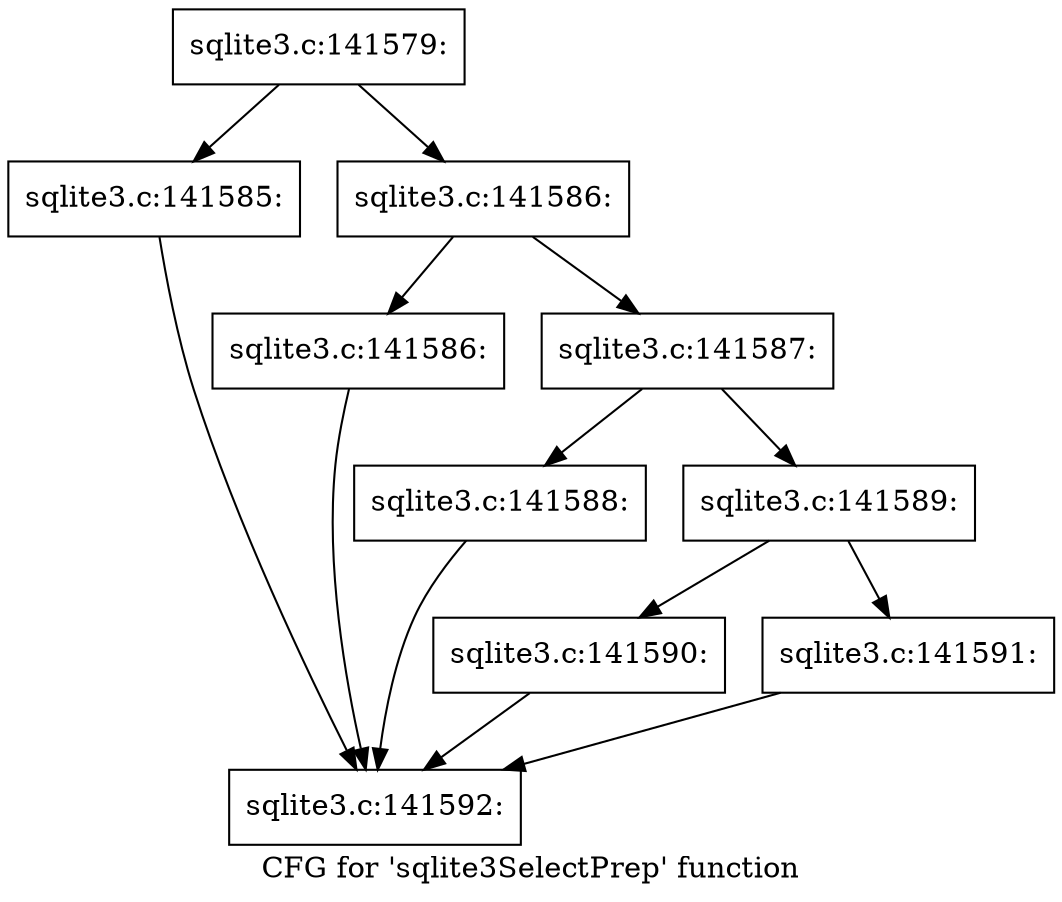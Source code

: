 digraph "CFG for 'sqlite3SelectPrep' function" {
	label="CFG for 'sqlite3SelectPrep' function";

	Node0x55c0f5f05d10 [shape=record,label="{sqlite3.c:141579:}"];
	Node0x55c0f5f05d10 -> Node0x55c0f8f197e0;
	Node0x55c0f5f05d10 -> Node0x55c0f8f19830;
	Node0x55c0f8f197e0 [shape=record,label="{sqlite3.c:141585:}"];
	Node0x55c0f8f197e0 -> Node0x55c0f8f12260;
	Node0x55c0f8f19830 [shape=record,label="{sqlite3.c:141586:}"];
	Node0x55c0f8f19830 -> Node0x55c0f8f19d40;
	Node0x55c0f8f19830 -> Node0x55c0f8f19d90;
	Node0x55c0f8f19d40 [shape=record,label="{sqlite3.c:141586:}"];
	Node0x55c0f8f19d40 -> Node0x55c0f8f12260;
	Node0x55c0f8f19d90 [shape=record,label="{sqlite3.c:141587:}"];
	Node0x55c0f8f19d90 -> Node0x55c0f644a0c0;
	Node0x55c0f8f19d90 -> Node0x55c0f8f1a9a0;
	Node0x55c0f644a0c0 [shape=record,label="{sqlite3.c:141588:}"];
	Node0x55c0f644a0c0 -> Node0x55c0f8f12260;
	Node0x55c0f8f1a9a0 [shape=record,label="{sqlite3.c:141589:}"];
	Node0x55c0f8f1a9a0 -> Node0x55c0f8f1b090;
	Node0x55c0f8f1a9a0 -> Node0x55c0f8f1b0e0;
	Node0x55c0f8f1b090 [shape=record,label="{sqlite3.c:141590:}"];
	Node0x55c0f8f1b090 -> Node0x55c0f8f12260;
	Node0x55c0f8f1b0e0 [shape=record,label="{sqlite3.c:141591:}"];
	Node0x55c0f8f1b0e0 -> Node0x55c0f8f12260;
	Node0x55c0f8f12260 [shape=record,label="{sqlite3.c:141592:}"];
}
